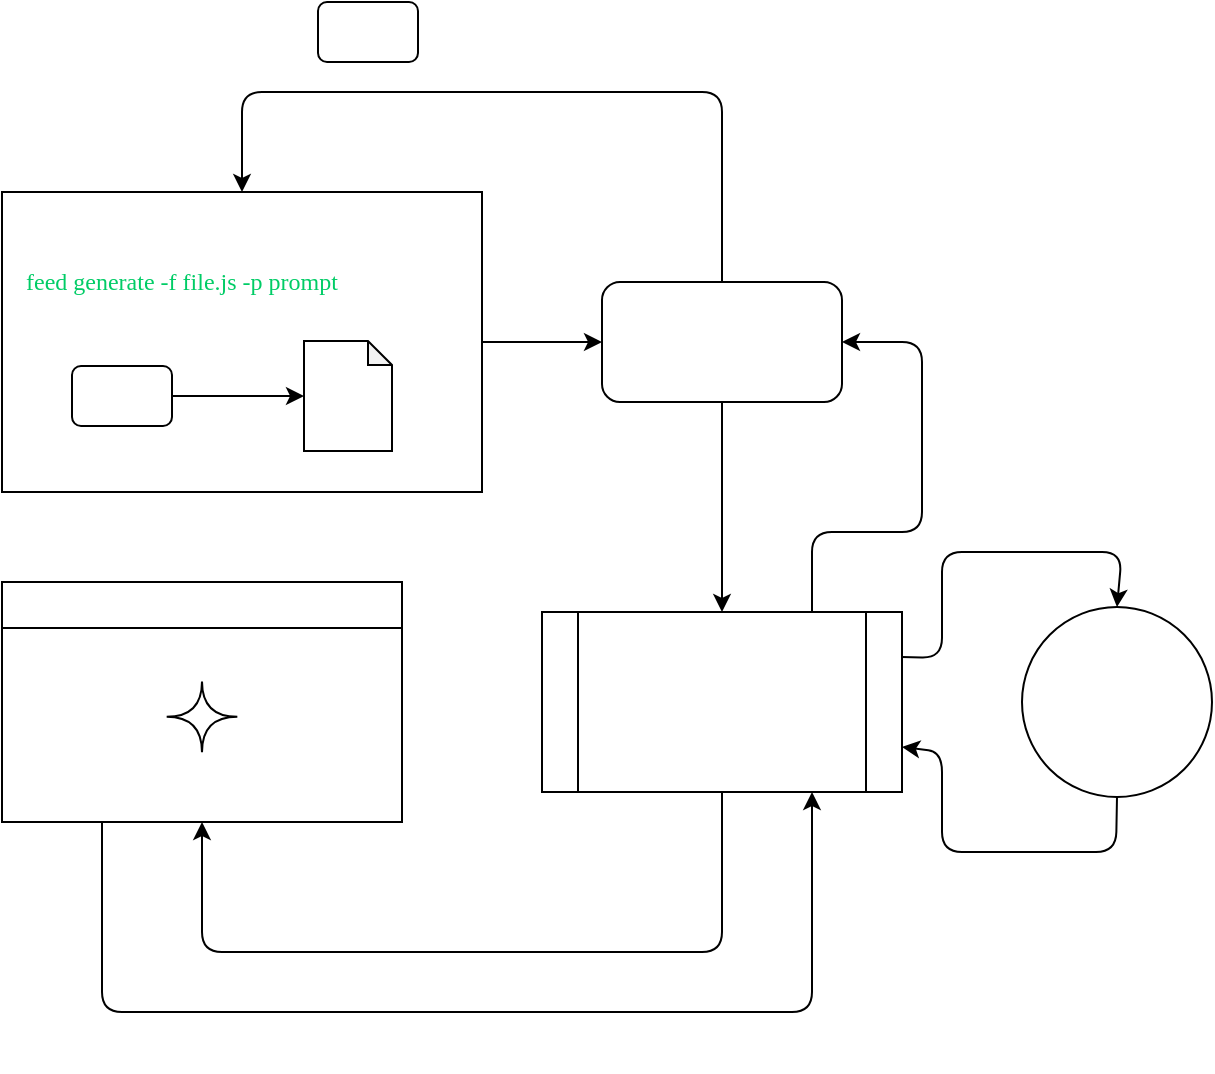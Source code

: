 <mxfile>
    <diagram id="Ns6qJdVLNHjNikVVRRB4" name="Page-1">
        <mxGraphModel dx="1066" dy="666" grid="1" gridSize="10" guides="1" tooltips="1" connect="1" arrows="1" fold="1" page="1" pageScale="1" pageWidth="850" pageHeight="1100" math="0" shadow="0">
            <root>
                <mxCell id="0"/>
                <mxCell id="1" parent="0"/>
                <mxCell id="19" style="edgeStyle=none;html=1;exitX=1;exitY=0.5;exitDx=0;exitDy=0;entryX=0;entryY=0.5;entryDx=0;entryDy=0;fontFamily=Helvetica;fontColor=#FFFFFF;" edge="1" parent="1" source="14" target="18">
                    <mxGeometry relative="1" as="geometry"/>
                </mxCell>
                <mxCell id="14" value="" style="rounded=0;whiteSpace=wrap;html=1;gradientColor=none;fillColor=none;fontColor=#FFFFFF;" vertex="1" parent="1">
                    <mxGeometry x="30" y="150" width="240" height="150" as="geometry"/>
                </mxCell>
                <mxCell id="16" value="&amp;gt;_ CLI" style="text;strokeColor=none;align=center;fillColor=none;html=1;verticalAlign=middle;whiteSpace=wrap;rounded=0;fontColor=#FFFFFF;" vertex="1" parent="1">
                    <mxGeometry x="30" y="150" width="60" height="30" as="geometry"/>
                </mxCell>
                <mxCell id="17" value="&lt;font face=&quot;Lucida Console&quot;&gt;feed generate -f file.js -p prompt&lt;/font&gt;" style="text;strokeColor=none;align=left;fillColor=none;html=1;verticalAlign=middle;whiteSpace=wrap;rounded=0;fontColor=#00CC66;" vertex="1" parent="1">
                    <mxGeometry x="40" y="180" width="180" height="30" as="geometry"/>
                </mxCell>
                <mxCell id="21" style="edgeStyle=none;html=1;exitX=0.5;exitY=1;exitDx=0;exitDy=0;entryX=0.5;entryY=0;entryDx=0;entryDy=0;fontFamily=Helvetica;fontColor=#FFFFFF;" edge="1" parent="1" source="18" target="20">
                    <mxGeometry relative="1" as="geometry"/>
                </mxCell>
                <mxCell id="35" style="edgeStyle=none;html=1;exitX=0.5;exitY=0;exitDx=0;exitDy=0;entryX=0.5;entryY=0;entryDx=0;entryDy=0;fontFamily=Helvetica;fontColor=#FFFFFF;" edge="1" parent="1" source="18" target="14">
                    <mxGeometry relative="1" as="geometry">
                        <Array as="points">
                            <mxPoint x="390" y="100"/>
                            <mxPoint x="150" y="100"/>
                        </Array>
                    </mxGeometry>
                </mxCell>
                <mxCell id="18" value="Feed SDK" style="rounded=1;whiteSpace=wrap;html=1;fontFamily=Helvetica;fontColor=#FFFFFF;fillColor=none;gradientColor=none;fontStyle=0" vertex="1" parent="1">
                    <mxGeometry x="330" y="195" width="120" height="60" as="geometry"/>
                </mxCell>
                <mxCell id="25" style="edgeStyle=none;html=1;exitX=0.5;exitY=1;exitDx=0;exitDy=0;fontFamily=Helvetica;fontColor=#FFFFFF;entryX=0.5;entryY=1;entryDx=0;entryDy=0;" edge="1" parent="1" source="20" target="22">
                    <mxGeometry relative="1" as="geometry">
                        <mxPoint x="390" y="540" as="targetPoint"/>
                        <Array as="points">
                            <mxPoint x="390" y="530"/>
                            <mxPoint x="130" y="530"/>
                        </Array>
                    </mxGeometry>
                </mxCell>
                <mxCell id="33" style="edgeStyle=none;html=1;exitX=0.75;exitY=0;exitDx=0;exitDy=0;entryX=1;entryY=0.5;entryDx=0;entryDy=0;fontFamily=Helvetica;fontColor=#FFFFFF;" edge="1" parent="1" source="20" target="18">
                    <mxGeometry relative="1" as="geometry">
                        <Array as="points">
                            <mxPoint x="435" y="320"/>
                            <mxPoint x="490" y="320"/>
                            <mxPoint x="490" y="225"/>
                        </Array>
                    </mxGeometry>
                </mxCell>
                <mxCell id="44" style="edgeStyle=none;html=1;exitX=1;exitY=0.25;exitDx=0;exitDy=0;entryX=0.5;entryY=0;entryDx=0;entryDy=0;fontFamily=Helvetica;fontColor=#FFFFFF;" edge="1" parent="1" source="20" target="43">
                    <mxGeometry relative="1" as="geometry">
                        <Array as="points">
                            <mxPoint x="500" y="383"/>
                            <mxPoint x="500" y="330"/>
                            <mxPoint x="590" y="330"/>
                        </Array>
                    </mxGeometry>
                </mxCell>
                <mxCell id="20" value="Feed engine(rust)" style="shape=process;whiteSpace=wrap;html=1;backgroundOutline=1;fontFamily=Helvetica;fontColor=#FFFFFF;fillColor=none;gradientColor=none;" vertex="1" parent="1">
                    <mxGeometry x="300" y="360" width="180" height="90" as="geometry"/>
                </mxCell>
                <mxCell id="27" style="edgeStyle=none;html=1;exitX=0.25;exitY=1;exitDx=0;exitDy=0;entryX=0.75;entryY=1;entryDx=0;entryDy=0;fontFamily=Helvetica;fontColor=#FFFFFF;" edge="1" parent="1" source="22" target="20">
                    <mxGeometry relative="1" as="geometry">
                        <Array as="points">
                            <mxPoint x="80" y="560"/>
                            <mxPoint x="435" y="560"/>
                        </Array>
                    </mxGeometry>
                </mxCell>
                <mxCell id="22" value="Gemini model 1.5 Flash" style="swimlane;whiteSpace=wrap;html=1;fontFamily=Helvetica;fontColor=#FFFFFF;fillColor=none;gradientColor=none;" vertex="1" parent="1">
                    <mxGeometry x="30" y="345" width="200" height="120" as="geometry"/>
                </mxCell>
                <mxCell id="41" value="" style="shape=switch;whiteSpace=wrap;html=1;fontFamily=Helvetica;fontColor=#FFFFFF;fillColor=none;gradientColor=none;direction=south;rotation=45;" vertex="1" parent="22">
                    <mxGeometry x="87.5" y="54.89" width="25" height="25" as="geometry"/>
                </mxCell>
                <mxCell id="26" value="Sending prompt" style="text;strokeColor=none;align=center;fillColor=none;html=1;verticalAlign=middle;whiteSpace=wrap;rounded=0;fontFamily=Helvetica;fontColor=#FFFFFF;" vertex="1" parent="1">
                    <mxGeometry x="196" y="500" width="110" height="30" as="geometry"/>
                </mxCell>
                <mxCell id="30" value="Getting response" style="text;strokeColor=none;align=center;fillColor=none;html=1;verticalAlign=middle;whiteSpace=wrap;rounded=0;fontFamily=Helvetica;fontColor=#FFFFFF;" vertex="1" parent="1">
                    <mxGeometry x="174" y="560" width="150" height="30" as="geometry"/>
                </mxCell>
                <mxCell id="34" value="Sending&lt;br&gt;response" style="text;strokeColor=none;align=left;fillColor=none;html=1;verticalAlign=middle;whiteSpace=wrap;rounded=0;fontFamily=Helvetica;fontColor=#FFFFFF;" vertex="1" parent="1">
                    <mxGeometry x="500" y="256" width="60" height="30" as="geometry"/>
                </mxCell>
                <mxCell id="36" value="Send code based on service" style="text;strokeColor=none;align=left;fillColor=none;html=1;verticalAlign=middle;whiteSpace=wrap;rounded=0;fontFamily=Helvetica;fontColor=#FFFFFF;" vertex="1" parent="1">
                    <mxGeometry x="246" y="55" width="100" height="30" as="geometry"/>
                </mxCell>
                <mxCell id="37" value="code" style="rounded=1;whiteSpace=wrap;html=1;fontFamily=Helvetica;fontColor=#FFFFFF;fillColor=none;gradientColor=none;" vertex="1" parent="1">
                    <mxGeometry x="188" y="55" width="50" height="30" as="geometry"/>
                </mxCell>
                <mxCell id="40" style="edgeStyle=none;html=1;exitX=1;exitY=0.5;exitDx=0;exitDy=0;entryX=0;entryY=0.5;entryDx=0;entryDy=0;entryPerimeter=0;fontFamily=Helvetica;fontColor=#FFFFFF;" edge="1" parent="1" source="38" target="39">
                    <mxGeometry relative="1" as="geometry"/>
                </mxCell>
                <mxCell id="38" value="code" style="rounded=1;whiteSpace=wrap;html=1;fontFamily=Helvetica;fontColor=#FFFFFF;fillColor=none;gradientColor=none;" vertex="1" parent="1">
                    <mxGeometry x="65" y="237" width="50" height="30" as="geometry"/>
                </mxCell>
                <mxCell id="39" value="file.js" style="shape=note;whiteSpace=wrap;html=1;backgroundOutline=1;darkOpacity=0.05;fontFamily=Helvetica;fontColor=#FFFFFF;fillColor=none;gradientColor=none;size=12;" vertex="1" parent="1">
                    <mxGeometry x="181" y="224.5" width="44" height="55" as="geometry"/>
                </mxCell>
                <mxCell id="45" style="edgeStyle=none;html=1;exitX=0.5;exitY=1;exitDx=0;exitDy=0;entryX=1;entryY=0.75;entryDx=0;entryDy=0;fontFamily=Helvetica;fontColor=#FFFFFF;" edge="1" parent="1" source="43" target="20">
                    <mxGeometry relative="1" as="geometry">
                        <Array as="points">
                            <mxPoint x="587" y="480"/>
                            <mxPoint x="500" y="480"/>
                            <mxPoint x="500" y="430"/>
                        </Array>
                    </mxGeometry>
                </mxCell>
                <mxCell id="43" value="Refine&lt;br&gt;Gemini&lt;br&gt;code" style="ellipse;whiteSpace=wrap;html=1;aspect=fixed;fontFamily=Helvetica;fontColor=#FFFFFF;fillColor=none;gradientColor=none;" vertex="1" parent="1">
                    <mxGeometry x="540" y="357.5" width="95" height="95" as="geometry"/>
                </mxCell>
            </root>
        </mxGraphModel>
    </diagram>
</mxfile>